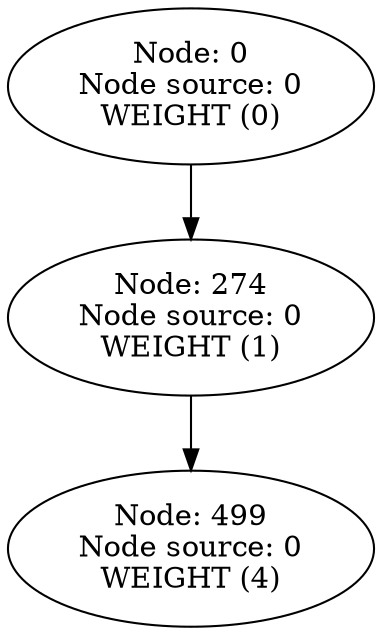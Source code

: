 digraph {
	499 [label="Node: 499
Node source: 0
WEIGHT (4)"]
	274 [label="Node: 274
Node source: 0
WEIGHT (1)"]
	0 [label="Node: 0
Node source: 0
WEIGHT (0)"]
	274 -> 499
	0 -> 274
}
